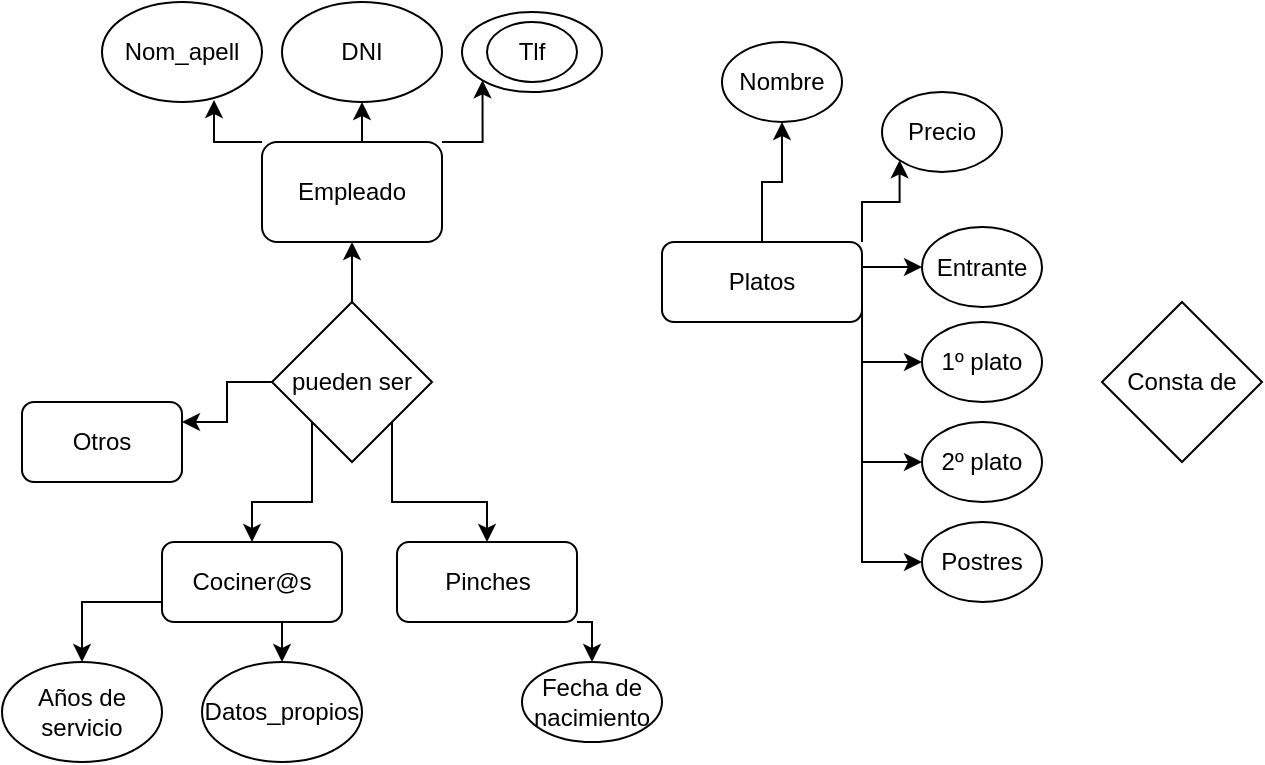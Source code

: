 <mxfile version="24.7.17">
  <diagram id="R2lEEEUBdFMjLlhIrx00" name="Page-1">
    <mxGraphModel dx="638" dy="703" grid="1" gridSize="10" guides="1" tooltips="1" connect="1" arrows="1" fold="1" page="1" pageScale="1" pageWidth="850" pageHeight="1100" math="0" shadow="0" extFonts="Permanent Marker^https://fonts.googleapis.com/css?family=Permanent+Marker">
      <root>
        <mxCell id="0" />
        <mxCell id="1" parent="0" />
        <mxCell id="KbbFQilq9cIX0Sbjmo4V-16" style="edgeStyle=orthogonalEdgeStyle;rounded=0;orthogonalLoop=1;jettySize=auto;html=1;exitX=0.5;exitY=0;exitDx=0;exitDy=0;entryX=0.5;entryY=1;entryDx=0;entryDy=0;" parent="1" source="KbbFQilq9cIX0Sbjmo4V-1" target="KbbFQilq9cIX0Sbjmo4V-3" edge="1">
          <mxGeometry relative="1" as="geometry" />
        </mxCell>
        <mxCell id="KbbFQilq9cIX0Sbjmo4V-17" style="edgeStyle=orthogonalEdgeStyle;rounded=0;orthogonalLoop=1;jettySize=auto;html=1;exitX=1;exitY=0;exitDx=0;exitDy=0;entryX=0;entryY=1;entryDx=0;entryDy=0;" parent="1" source="KbbFQilq9cIX0Sbjmo4V-1" target="KbbFQilq9cIX0Sbjmo4V-4" edge="1">
          <mxGeometry relative="1" as="geometry" />
        </mxCell>
        <mxCell id="KbbFQilq9cIX0Sbjmo4V-1" value="Empleado" style="rounded=1;whiteSpace=wrap;html=1;" parent="1" vertex="1">
          <mxGeometry x="250" y="390" width="90" height="50" as="geometry" />
        </mxCell>
        <mxCell id="KbbFQilq9cIX0Sbjmo4V-2" value="Nom_apell" style="ellipse;whiteSpace=wrap;html=1;" parent="1" vertex="1">
          <mxGeometry x="170" y="320" width="80" height="50" as="geometry" />
        </mxCell>
        <mxCell id="KbbFQilq9cIX0Sbjmo4V-3" value="DNI" style="ellipse;whiteSpace=wrap;html=1;" parent="1" vertex="1">
          <mxGeometry x="260" y="320" width="80" height="50" as="geometry" />
        </mxCell>
        <mxCell id="KbbFQilq9cIX0Sbjmo4V-4" value="Tlf" style="ellipse;whiteSpace=wrap;html=1;" parent="1" vertex="1">
          <mxGeometry x="350" y="325" width="70" height="40" as="geometry" />
        </mxCell>
        <mxCell id="KbbFQilq9cIX0Sbjmo4V-5" value="" style="ellipse;whiteSpace=wrap;html=1;fillColor=none;" parent="1" vertex="1">
          <mxGeometry x="362.5" y="330" width="45" height="30" as="geometry" />
        </mxCell>
        <mxCell id="KbbFQilq9cIX0Sbjmo4V-14" style="edgeStyle=orthogonalEdgeStyle;rounded=0;orthogonalLoop=1;jettySize=auto;html=1;exitX=0.5;exitY=0;exitDx=0;exitDy=0;entryX=0.5;entryY=1;entryDx=0;entryDy=0;" parent="1" source="KbbFQilq9cIX0Sbjmo4V-6" target="KbbFQilq9cIX0Sbjmo4V-1" edge="1">
          <mxGeometry relative="1" as="geometry" />
        </mxCell>
        <mxCell id="KbbFQilq9cIX0Sbjmo4V-18" style="edgeStyle=orthogonalEdgeStyle;rounded=0;orthogonalLoop=1;jettySize=auto;html=1;exitX=0;exitY=1;exitDx=0;exitDy=0;entryX=0.5;entryY=0;entryDx=0;entryDy=0;" parent="1" source="KbbFQilq9cIX0Sbjmo4V-6" target="KbbFQilq9cIX0Sbjmo4V-7" edge="1">
          <mxGeometry relative="1" as="geometry" />
        </mxCell>
        <mxCell id="KbbFQilq9cIX0Sbjmo4V-19" style="edgeStyle=orthogonalEdgeStyle;rounded=0;orthogonalLoop=1;jettySize=auto;html=1;exitX=1;exitY=1;exitDx=0;exitDy=0;entryX=0.5;entryY=0;entryDx=0;entryDy=0;" parent="1" source="KbbFQilq9cIX0Sbjmo4V-6" target="KbbFQilq9cIX0Sbjmo4V-11" edge="1">
          <mxGeometry relative="1" as="geometry" />
        </mxCell>
        <mxCell id="KbbFQilq9cIX0Sbjmo4V-40" style="edgeStyle=orthogonalEdgeStyle;rounded=0;orthogonalLoop=1;jettySize=auto;html=1;exitX=0;exitY=0.5;exitDx=0;exitDy=0;entryX=1;entryY=0.25;entryDx=0;entryDy=0;" parent="1" source="KbbFQilq9cIX0Sbjmo4V-6" target="KbbFQilq9cIX0Sbjmo4V-39" edge="1">
          <mxGeometry relative="1" as="geometry" />
        </mxCell>
        <mxCell id="KbbFQilq9cIX0Sbjmo4V-6" value="pueden ser" style="rhombus;whiteSpace=wrap;html=1;" parent="1" vertex="1">
          <mxGeometry x="255" y="470" width="80" height="80" as="geometry" />
        </mxCell>
        <mxCell id="KbbFQilq9cIX0Sbjmo4V-20" style="edgeStyle=orthogonalEdgeStyle;rounded=0;orthogonalLoop=1;jettySize=auto;html=1;exitX=0;exitY=0.75;exitDx=0;exitDy=0;entryX=0.5;entryY=0;entryDx=0;entryDy=0;" parent="1" source="KbbFQilq9cIX0Sbjmo4V-7" target="KbbFQilq9cIX0Sbjmo4V-9" edge="1">
          <mxGeometry relative="1" as="geometry" />
        </mxCell>
        <mxCell id="KbbFQilq9cIX0Sbjmo4V-21" style="edgeStyle=orthogonalEdgeStyle;rounded=0;orthogonalLoop=1;jettySize=auto;html=1;exitX=0.75;exitY=1;exitDx=0;exitDy=0;entryX=0.5;entryY=0;entryDx=0;entryDy=0;" parent="1" source="KbbFQilq9cIX0Sbjmo4V-7" target="KbbFQilq9cIX0Sbjmo4V-10" edge="1">
          <mxGeometry relative="1" as="geometry" />
        </mxCell>
        <mxCell id="KbbFQilq9cIX0Sbjmo4V-7" value="Cociner@s" style="rounded=1;whiteSpace=wrap;html=1;" parent="1" vertex="1">
          <mxGeometry x="200" y="590" width="90" height="40" as="geometry" />
        </mxCell>
        <mxCell id="KbbFQilq9cIX0Sbjmo4V-9" value="Años de servicio" style="ellipse;whiteSpace=wrap;html=1;" parent="1" vertex="1">
          <mxGeometry x="120" y="650" width="80" height="50" as="geometry" />
        </mxCell>
        <mxCell id="KbbFQilq9cIX0Sbjmo4V-10" value="Datos_propios" style="ellipse;whiteSpace=wrap;html=1;" parent="1" vertex="1">
          <mxGeometry x="220" y="650" width="80" height="50" as="geometry" />
        </mxCell>
        <mxCell id="KbbFQilq9cIX0Sbjmo4V-22" style="edgeStyle=orthogonalEdgeStyle;rounded=0;orthogonalLoop=1;jettySize=auto;html=1;exitX=1;exitY=1;exitDx=0;exitDy=0;entryX=0.5;entryY=0;entryDx=0;entryDy=0;" parent="1" source="KbbFQilq9cIX0Sbjmo4V-11" target="KbbFQilq9cIX0Sbjmo4V-12" edge="1">
          <mxGeometry relative="1" as="geometry" />
        </mxCell>
        <mxCell id="KbbFQilq9cIX0Sbjmo4V-11" value="Pinches" style="rounded=1;whiteSpace=wrap;html=1;" parent="1" vertex="1">
          <mxGeometry x="317.5" y="590" width="90" height="40" as="geometry" />
        </mxCell>
        <mxCell id="KbbFQilq9cIX0Sbjmo4V-12" value="Fecha de nacimiento" style="ellipse;whiteSpace=wrap;html=1;" parent="1" vertex="1">
          <mxGeometry x="380" y="650" width="70" height="40" as="geometry" />
        </mxCell>
        <mxCell id="KbbFQilq9cIX0Sbjmo4V-15" style="edgeStyle=orthogonalEdgeStyle;rounded=0;orthogonalLoop=1;jettySize=auto;html=1;exitX=0;exitY=0;exitDx=0;exitDy=0;entryX=0.7;entryY=0.98;entryDx=0;entryDy=0;entryPerimeter=0;" parent="1" source="KbbFQilq9cIX0Sbjmo4V-1" target="KbbFQilq9cIX0Sbjmo4V-2" edge="1">
          <mxGeometry relative="1" as="geometry" />
        </mxCell>
        <mxCell id="KbbFQilq9cIX0Sbjmo4V-33" style="edgeStyle=orthogonalEdgeStyle;rounded=0;orthogonalLoop=1;jettySize=auto;html=1;exitX=1;exitY=1;exitDx=0;exitDy=0;entryX=0;entryY=0.5;entryDx=0;entryDy=0;" parent="1" source="KbbFQilq9cIX0Sbjmo4V-23" target="KbbFQilq9cIX0Sbjmo4V-32" edge="1">
          <mxGeometry relative="1" as="geometry" />
        </mxCell>
        <mxCell id="KbbFQilq9cIX0Sbjmo4V-34" style="edgeStyle=orthogonalEdgeStyle;rounded=0;orthogonalLoop=1;jettySize=auto;html=1;exitX=1;exitY=0.75;exitDx=0;exitDy=0;entryX=0;entryY=0.5;entryDx=0;entryDy=0;" parent="1" source="KbbFQilq9cIX0Sbjmo4V-23" target="KbbFQilq9cIX0Sbjmo4V-31" edge="1">
          <mxGeometry relative="1" as="geometry">
            <Array as="points">
              <mxPoint x="550" y="550" />
            </Array>
          </mxGeometry>
        </mxCell>
        <mxCell id="KbbFQilq9cIX0Sbjmo4V-35" style="edgeStyle=orthogonalEdgeStyle;rounded=0;orthogonalLoop=1;jettySize=auto;html=1;exitX=1;exitY=0.5;exitDx=0;exitDy=0;entryX=0;entryY=0.5;entryDx=0;entryDy=0;" parent="1" source="KbbFQilq9cIX0Sbjmo4V-23" target="KbbFQilq9cIX0Sbjmo4V-30" edge="1">
          <mxGeometry relative="1" as="geometry">
            <Array as="points">
              <mxPoint x="550" y="500" />
            </Array>
          </mxGeometry>
        </mxCell>
        <mxCell id="KbbFQilq9cIX0Sbjmo4V-36" style="edgeStyle=orthogonalEdgeStyle;rounded=0;orthogonalLoop=1;jettySize=auto;html=1;exitX=1;exitY=0.5;exitDx=0;exitDy=0;entryX=0;entryY=0.5;entryDx=0;entryDy=0;" parent="1" source="KbbFQilq9cIX0Sbjmo4V-23" target="KbbFQilq9cIX0Sbjmo4V-29" edge="1">
          <mxGeometry relative="1" as="geometry">
            <Array as="points">
              <mxPoint x="550" y="453" />
            </Array>
          </mxGeometry>
        </mxCell>
        <mxCell id="KbbFQilq9cIX0Sbjmo4V-37" style="edgeStyle=orthogonalEdgeStyle;rounded=0;orthogonalLoop=1;jettySize=auto;html=1;exitX=0.5;exitY=0;exitDx=0;exitDy=0;entryX=0.5;entryY=1;entryDx=0;entryDy=0;" parent="1" source="KbbFQilq9cIX0Sbjmo4V-23" target="KbbFQilq9cIX0Sbjmo4V-24" edge="1">
          <mxGeometry relative="1" as="geometry" />
        </mxCell>
        <mxCell id="KbbFQilq9cIX0Sbjmo4V-38" style="edgeStyle=orthogonalEdgeStyle;rounded=0;orthogonalLoop=1;jettySize=auto;html=1;exitX=1;exitY=0;exitDx=0;exitDy=0;entryX=0;entryY=1;entryDx=0;entryDy=0;" parent="1" source="KbbFQilq9cIX0Sbjmo4V-23" target="KbbFQilq9cIX0Sbjmo4V-25" edge="1">
          <mxGeometry relative="1" as="geometry" />
        </mxCell>
        <mxCell id="KbbFQilq9cIX0Sbjmo4V-23" value="Platos" style="rounded=1;whiteSpace=wrap;html=1;" parent="1" vertex="1">
          <mxGeometry x="450" y="440" width="100" height="40" as="geometry" />
        </mxCell>
        <mxCell id="KbbFQilq9cIX0Sbjmo4V-24" value="Nombre" style="ellipse;whiteSpace=wrap;html=1;" parent="1" vertex="1">
          <mxGeometry x="480" y="340" width="60" height="40" as="geometry" />
        </mxCell>
        <mxCell id="KbbFQilq9cIX0Sbjmo4V-25" value="Precio" style="ellipse;whiteSpace=wrap;html=1;" parent="1" vertex="1">
          <mxGeometry x="560" y="365" width="60" height="40" as="geometry" />
        </mxCell>
        <mxCell id="KbbFQilq9cIX0Sbjmo4V-29" value="Entrante" style="ellipse;whiteSpace=wrap;html=1;" parent="1" vertex="1">
          <mxGeometry x="580" y="432.5" width="60" height="40" as="geometry" />
        </mxCell>
        <mxCell id="KbbFQilq9cIX0Sbjmo4V-30" value="1º plato" style="ellipse;whiteSpace=wrap;html=1;" parent="1" vertex="1">
          <mxGeometry x="580" y="480" width="60" height="40" as="geometry" />
        </mxCell>
        <mxCell id="KbbFQilq9cIX0Sbjmo4V-31" value="2º plato" style="ellipse;whiteSpace=wrap;html=1;" parent="1" vertex="1">
          <mxGeometry x="580" y="530" width="60" height="40" as="geometry" />
        </mxCell>
        <mxCell id="KbbFQilq9cIX0Sbjmo4V-32" value="Postres" style="ellipse;whiteSpace=wrap;html=1;" parent="1" vertex="1">
          <mxGeometry x="580" y="580" width="60" height="40" as="geometry" />
        </mxCell>
        <mxCell id="KbbFQilq9cIX0Sbjmo4V-39" value="Otros" style="rounded=1;whiteSpace=wrap;html=1;" parent="1" vertex="1">
          <mxGeometry x="130" y="520" width="80" height="40" as="geometry" />
        </mxCell>
        <mxCell id="KbbFQilq9cIX0Sbjmo4V-41" value="Consta de" style="rhombus;whiteSpace=wrap;html=1;" parent="1" vertex="1">
          <mxGeometry x="670" y="470" width="80" height="80" as="geometry" />
        </mxCell>
      </root>
    </mxGraphModel>
  </diagram>
</mxfile>
